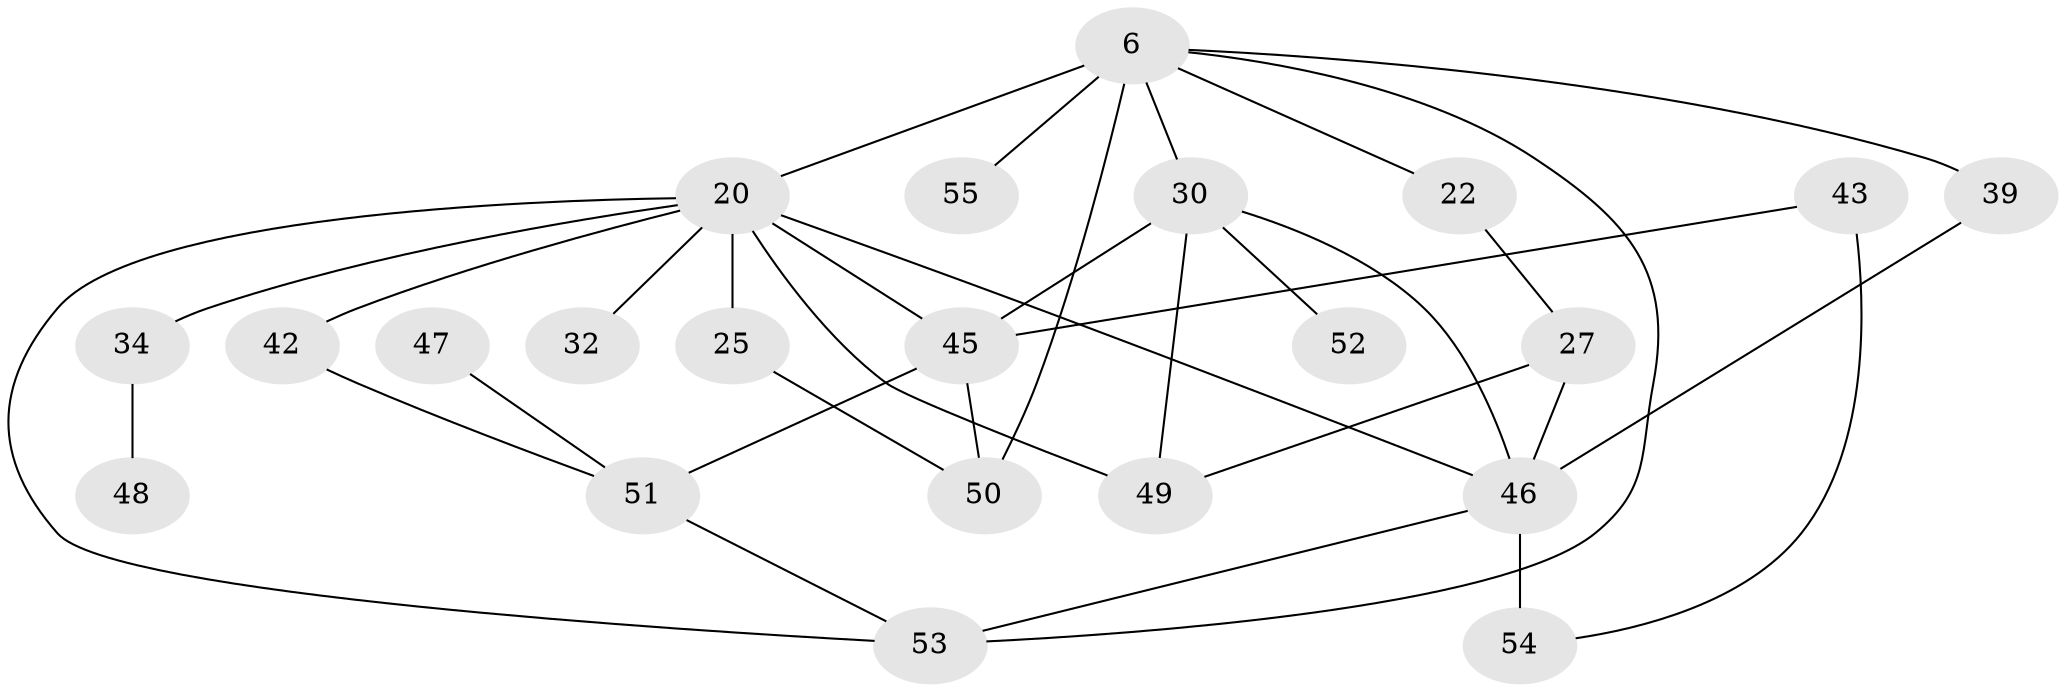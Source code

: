 // original degree distribution, {6: 0.03636363636363636, 5: 0.07272727272727272, 4: 0.18181818181818182, 3: 0.18181818181818182, 7: 0.01818181818181818, 2: 0.3090909090909091, 1: 0.2}
// Generated by graph-tools (version 1.1) at 2025/45/03/04/25 21:45:22]
// undirected, 22 vertices, 34 edges
graph export_dot {
graph [start="1"]
  node [color=gray90,style=filled];
  6 [super="+1+2"];
  20 [super="+9"];
  22;
  25;
  27 [super="+26"];
  30 [super="+14+15+18"];
  32;
  34;
  39;
  42;
  43;
  45 [super="+17+37+41"];
  46 [super="+40+12+38"];
  47;
  48;
  49 [super="+29"];
  50 [super="+3"];
  51 [super="+23+33"];
  52;
  53 [super="+44+36"];
  54 [super="+10+35"];
  55;
  6 -- 55;
  6 -- 50 [weight=2];
  6 -- 39;
  6 -- 20 [weight=2];
  6 -- 22;
  6 -- 30 [weight=2];
  6 -- 53;
  20 -- 25;
  20 -- 32;
  20 -- 42;
  20 -- 34;
  20 -- 45;
  20 -- 49;
  20 -- 46;
  20 -- 53 [weight=2];
  22 -- 27;
  25 -- 50;
  27 -- 46 [weight=3];
  27 -- 49;
  30 -- 52;
  30 -- 49;
  30 -- 45;
  30 -- 46 [weight=2];
  34 -- 48;
  39 -- 46;
  42 -- 51;
  43 -- 54;
  43 -- 45;
  45 -- 51;
  45 -- 50;
  46 -- 53 [weight=2];
  46 -- 54 [weight=3];
  47 -- 51;
  51 -- 53;
}
